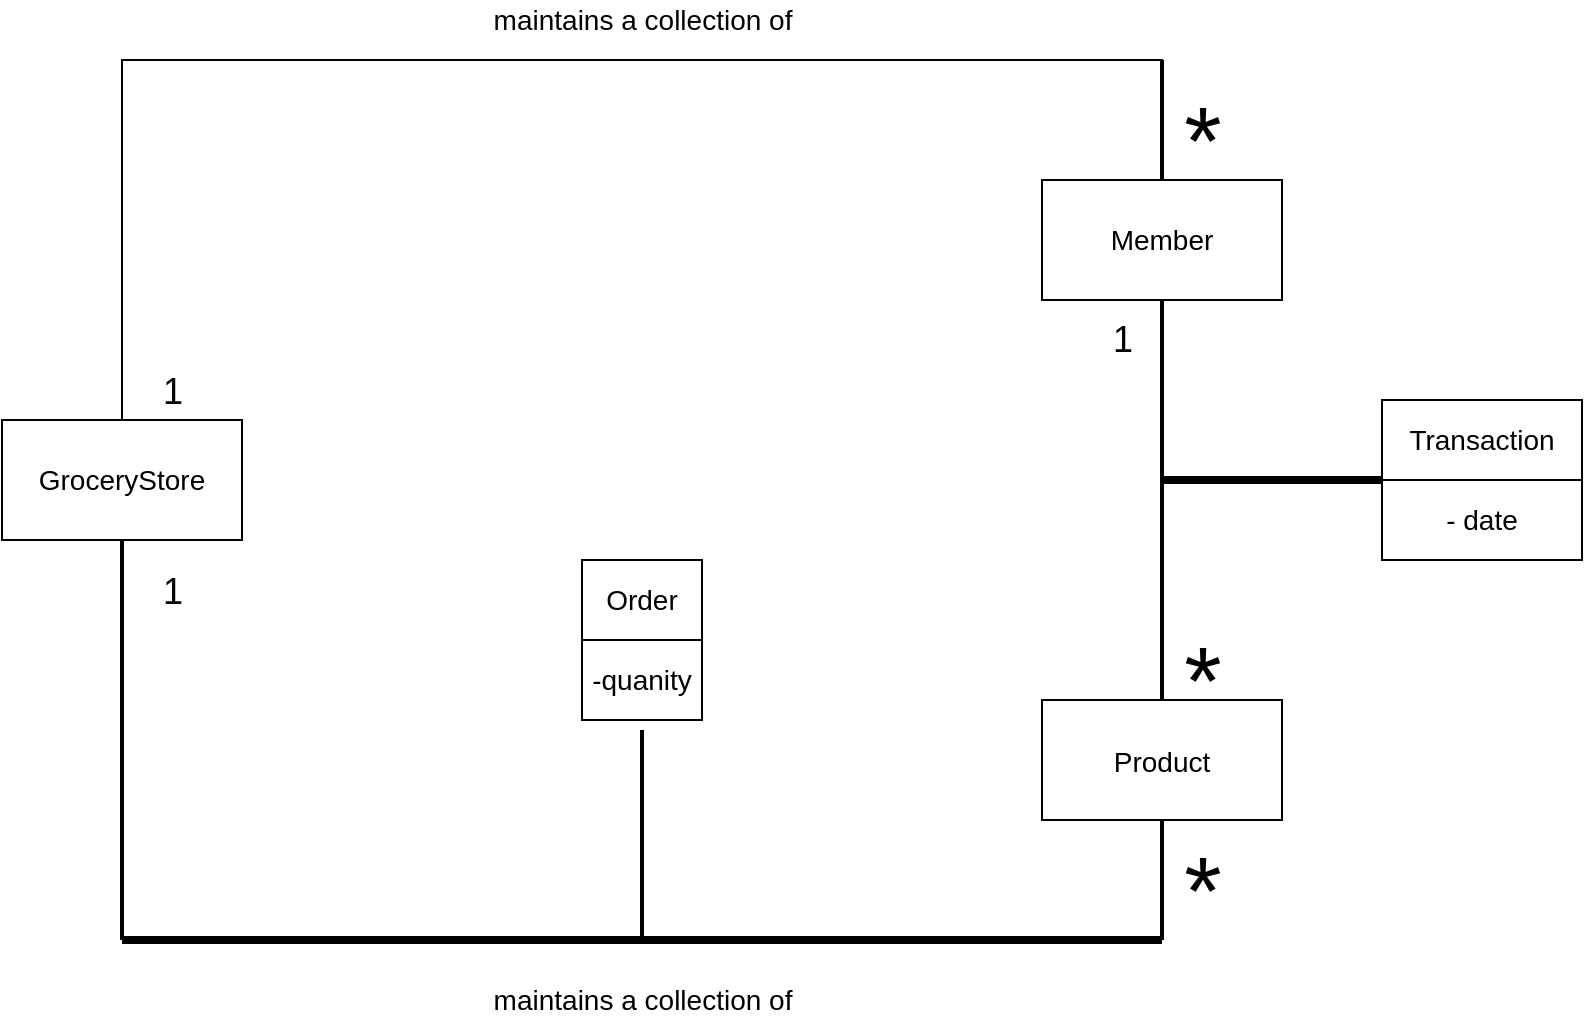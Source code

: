 <mxfile version="15.4.1" type="device"><diagram id="kv7YehQsv2nDj-SnPElW" name="Page-1"><mxGraphModel dx="1422" dy="752" grid="1" gridSize="10" guides="1" tooltips="1" connect="1" arrows="1" fold="1" page="1" pageScale="1" pageWidth="850" pageHeight="1100" math="0" shadow="0"><root><mxCell id="0"/><mxCell id="1" parent="0"/><mxCell id="2St9Tvqn6hwH1yGXgJBM-1" value="&lt;font style=&quot;font-size: 14px&quot;&gt;GroceryStore&lt;/font&gt;" style="rounded=0;whiteSpace=wrap;html=1;" vertex="1" parent="1"><mxGeometry x="60" y="260" width="120" height="60" as="geometry"/></mxCell><mxCell id="2St9Tvqn6hwH1yGXgJBM-2" value="&lt;font style=&quot;font-size: 14px&quot;&gt;Member&lt;/font&gt;" style="rounded=0;whiteSpace=wrap;html=1;" vertex="1" parent="1"><mxGeometry x="580" y="140" width="120" height="60" as="geometry"/></mxCell><mxCell id="2St9Tvqn6hwH1yGXgJBM-7" value="" style="shape=partialRectangle;whiteSpace=wrap;html=1;bottom=0;right=0;fillColor=none;" vertex="1" parent="1"><mxGeometry x="120" y="80" width="520" height="180" as="geometry"/></mxCell><mxCell id="2St9Tvqn6hwH1yGXgJBM-8" value="" style="line;strokeWidth=2;direction=south;html=1;" vertex="1" parent="1"><mxGeometry x="635" y="80" width="10" height="60" as="geometry"/></mxCell><mxCell id="2St9Tvqn6hwH1yGXgJBM-16" value="*" style="text;html=1;align=center;verticalAlign=middle;resizable=0;points=[];autosize=1;strokeColor=none;fillColor=none;fontSize=48;" vertex="1" parent="1"><mxGeometry x="645" y="90" width="30" height="60" as="geometry"/></mxCell><mxCell id="2St9Tvqn6hwH1yGXgJBM-17" value="&lt;font style=&quot;font-size: 18px&quot;&gt;1&lt;/font&gt;" style="text;html=1;align=center;verticalAlign=middle;resizable=0;points=[];autosize=1;strokeColor=none;fillColor=none;fontSize=48;" vertex="1" parent="1"><mxGeometry x="130" y="200" width="30" height="70" as="geometry"/></mxCell><mxCell id="2St9Tvqn6hwH1yGXgJBM-18" value="&lt;font style=&quot;font-size: 14px&quot;&gt;Product&lt;/font&gt;" style="rounded=0;whiteSpace=wrap;html=1;fontSize=18;" vertex="1" parent="1"><mxGeometry x="580" y="400" width="120" height="60" as="geometry"/></mxCell><mxCell id="2St9Tvqn6hwH1yGXgJBM-20" value="" style="line;strokeWidth=2;direction=south;html=1;fontSize=18;" vertex="1" parent="1"><mxGeometry x="115" y="320" width="10" height="200" as="geometry"/></mxCell><mxCell id="2St9Tvqn6hwH1yGXgJBM-21" value="" style="line;strokeWidth=4;html=1;perimeter=backbonePerimeter;points=[];outlineConnect=0;fontSize=18;" vertex="1" parent="1"><mxGeometry x="120" y="515" width="520" height="10" as="geometry"/></mxCell><mxCell id="2St9Tvqn6hwH1yGXgJBM-22" value="" style="line;strokeWidth=2;direction=south;html=1;fontSize=18;" vertex="1" parent="1"><mxGeometry x="635" y="460" width="10" height="60" as="geometry"/></mxCell><mxCell id="2St9Tvqn6hwH1yGXgJBM-23" value="&lt;font style=&quot;font-size: 48px&quot;&gt;*&lt;/font&gt;" style="text;html=1;align=center;verticalAlign=middle;resizable=0;points=[];autosize=1;strokeColor=none;fillColor=none;fontSize=18;" vertex="1" parent="1"><mxGeometry x="645" y="475" width="30" height="40" as="geometry"/></mxCell><mxCell id="2St9Tvqn6hwH1yGXgJBM-24" value="&lt;font style=&quot;font-size: 18px&quot;&gt;1&lt;/font&gt;" style="text;html=1;align=center;verticalAlign=middle;resizable=0;points=[];autosize=1;strokeColor=none;fillColor=none;fontSize=48;" vertex="1" parent="1"><mxGeometry x="130" y="300" width="30" height="70" as="geometry"/></mxCell><mxCell id="2St9Tvqn6hwH1yGXgJBM-33" value="" style="shape=table;startSize=0;container=1;collapsible=0;childLayout=tableLayout;fontSize=14;" vertex="1" parent="1"><mxGeometry x="350" y="330" width="60" height="80" as="geometry"/></mxCell><mxCell id="2St9Tvqn6hwH1yGXgJBM-34" value="" style="shape=partialRectangle;collapsible=0;dropTarget=0;pointerEvents=0;fillColor=none;top=0;left=0;bottom=0;right=0;points=[[0,0.5],[1,0.5]];portConstraint=eastwest;fontSize=14;" vertex="1" parent="2St9Tvqn6hwH1yGXgJBM-33"><mxGeometry width="60" height="40" as="geometry"/></mxCell><mxCell id="2St9Tvqn6hwH1yGXgJBM-35" value="Order" style="shape=partialRectangle;html=1;whiteSpace=wrap;connectable=0;overflow=hidden;fillColor=none;top=0;left=0;bottom=0;right=0;pointerEvents=1;fontSize=14;" vertex="1" parent="2St9Tvqn6hwH1yGXgJBM-34"><mxGeometry width="60" height="40" as="geometry"><mxRectangle width="60" height="40" as="alternateBounds"/></mxGeometry></mxCell><mxCell id="2St9Tvqn6hwH1yGXgJBM-36" value="" style="shape=partialRectangle;collapsible=0;dropTarget=0;pointerEvents=0;fillColor=none;top=0;left=0;bottom=0;right=0;points=[[0,0.5],[1,0.5]];portConstraint=eastwest;fontSize=14;" vertex="1" parent="2St9Tvqn6hwH1yGXgJBM-33"><mxGeometry y="40" width="60" height="40" as="geometry"/></mxCell><mxCell id="2St9Tvqn6hwH1yGXgJBM-37" value="-quanity" style="shape=partialRectangle;html=1;whiteSpace=wrap;connectable=0;overflow=hidden;fillColor=none;top=0;left=0;bottom=0;right=0;pointerEvents=1;fontSize=14;" vertex="1" parent="2St9Tvqn6hwH1yGXgJBM-36"><mxGeometry width="60" height="40" as="geometry"><mxRectangle width="60" height="40" as="alternateBounds"/></mxGeometry></mxCell><mxCell id="2St9Tvqn6hwH1yGXgJBM-39" value="maintains a collection of" style="text;html=1;align=center;verticalAlign=middle;resizable=0;points=[];autosize=1;strokeColor=none;fillColor=none;fontSize=14;" vertex="1" parent="1"><mxGeometry x="295" y="50" width="170" height="20" as="geometry"/></mxCell><mxCell id="2St9Tvqn6hwH1yGXgJBM-40" value="maintains a collection of" style="text;html=1;align=center;verticalAlign=middle;resizable=0;points=[];autosize=1;strokeColor=none;fillColor=none;fontSize=14;" vertex="1" parent="1"><mxGeometry x="295" y="540" width="170" height="20" as="geometry"/></mxCell><mxCell id="2St9Tvqn6hwH1yGXgJBM-41" value="" style="line;strokeWidth=2;direction=south;html=1;fontSize=14;" vertex="1" parent="1"><mxGeometry x="375" y="415" width="10" height="105" as="geometry"/></mxCell><mxCell id="2St9Tvqn6hwH1yGXgJBM-42" value="" style="line;strokeWidth=2;direction=south;html=1;fontSize=14;" vertex="1" parent="1"><mxGeometry x="635" y="200" width="10" height="200" as="geometry"/></mxCell><mxCell id="2St9Tvqn6hwH1yGXgJBM-43" value="&lt;div&gt;&lt;font style=&quot;font-size: 18px&quot;&gt;1&lt;/font&gt;&lt;/div&gt;&lt;div&gt;&lt;font size=&quot;3&quot;&gt;&lt;br&gt;&lt;/font&gt;&lt;/div&gt;" style="text;html=1;align=center;verticalAlign=middle;resizable=0;points=[];autosize=1;strokeColor=none;fillColor=none;fontSize=14;" vertex="1" parent="1"><mxGeometry x="605" y="210" width="30" height="40" as="geometry"/></mxCell><mxCell id="2St9Tvqn6hwH1yGXgJBM-44" value="&lt;font style=&quot;font-size: 48px&quot;&gt;*&lt;/font&gt;" style="text;html=1;align=center;verticalAlign=middle;resizable=0;points=[];autosize=1;strokeColor=none;fillColor=none;fontSize=18;" vertex="1" parent="1"><mxGeometry x="645" y="370" width="30" height="40" as="geometry"/></mxCell><mxCell id="2St9Tvqn6hwH1yGXgJBM-50" value="" style="line;strokeWidth=4;html=1;perimeter=backbonePerimeter;points=[];outlineConnect=0;fontSize=48;" vertex="1" parent="1"><mxGeometry x="640" y="285" width="110" height="10" as="geometry"/></mxCell><mxCell id="2St9Tvqn6hwH1yGXgJBM-51" value="" style="shape=table;startSize=0;container=1;collapsible=0;childLayout=tableLayout;fontSize=14;" vertex="1" parent="1"><mxGeometry x="750" y="250" width="100" height="80" as="geometry"/></mxCell><mxCell id="2St9Tvqn6hwH1yGXgJBM-52" value="" style="shape=partialRectangle;collapsible=0;dropTarget=0;pointerEvents=0;fillColor=none;top=0;left=0;bottom=0;right=0;points=[[0,0.5],[1,0.5]];portConstraint=eastwest;fontSize=14;" vertex="1" parent="2St9Tvqn6hwH1yGXgJBM-51"><mxGeometry width="100" height="40" as="geometry"/></mxCell><mxCell id="2St9Tvqn6hwH1yGXgJBM-53" value="Transaction" style="shape=partialRectangle;html=1;whiteSpace=wrap;connectable=0;overflow=hidden;fillColor=none;top=0;left=0;bottom=0;right=0;pointerEvents=1;fontSize=14;" vertex="1" parent="2St9Tvqn6hwH1yGXgJBM-52"><mxGeometry width="100" height="40" as="geometry"><mxRectangle width="100" height="40" as="alternateBounds"/></mxGeometry></mxCell><mxCell id="2St9Tvqn6hwH1yGXgJBM-54" value="" style="shape=partialRectangle;collapsible=0;dropTarget=0;pointerEvents=0;fillColor=none;top=0;left=0;bottom=0;right=0;points=[[0,0.5],[1,0.5]];portConstraint=eastwest;fontSize=14;" vertex="1" parent="2St9Tvqn6hwH1yGXgJBM-51"><mxGeometry y="40" width="100" height="40" as="geometry"/></mxCell><mxCell id="2St9Tvqn6hwH1yGXgJBM-55" value="- date" style="shape=partialRectangle;html=1;whiteSpace=wrap;connectable=0;overflow=hidden;fillColor=none;top=0;left=0;bottom=0;right=0;pointerEvents=1;fontSize=14;" vertex="1" parent="2St9Tvqn6hwH1yGXgJBM-54"><mxGeometry width="100" height="40" as="geometry"><mxRectangle width="100" height="40" as="alternateBounds"/></mxGeometry></mxCell></root></mxGraphModel></diagram></mxfile>